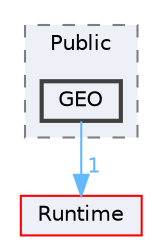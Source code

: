digraph "GEO"
{
 // INTERACTIVE_SVG=YES
 // LATEX_PDF_SIZE
  bgcolor="transparent";
  edge [fontname=Helvetica,fontsize=10,labelfontname=Helvetica,labelfontsize=10];
  node [fontname=Helvetica,fontsize=10,shape=box,height=0.2,width=0.4];
  compound=true
  subgraph clusterdir_c9459cdeafd629bc1f83d24dd7e2061d {
    graph [ bgcolor="#edf0f7", pencolor="grey50", label="Public", fontname=Helvetica,fontsize=10 style="filled,dashed", URL="dir_c9459cdeafd629bc1f83d24dd7e2061d.html",tooltip=""]
  dir_c5d2c29cbf951fcedd352023a1bd0395 [label="GEO", fillcolor="#edf0f7", color="grey25", style="filled,bold", URL="dir_c5d2c29cbf951fcedd352023a1bd0395.html",tooltip=""];
  }
  dir_7536b172fbd480bfd146a1b1acd6856b [label="Runtime", fillcolor="#edf0f7", color="red", style="filled", URL="dir_7536b172fbd480bfd146a1b1acd6856b.html",tooltip=""];
  dir_c5d2c29cbf951fcedd352023a1bd0395->dir_7536b172fbd480bfd146a1b1acd6856b [headlabel="1", labeldistance=1.5 headhref="dir_000434_000984.html" href="dir_000434_000984.html" color="steelblue1" fontcolor="steelblue1"];
}
